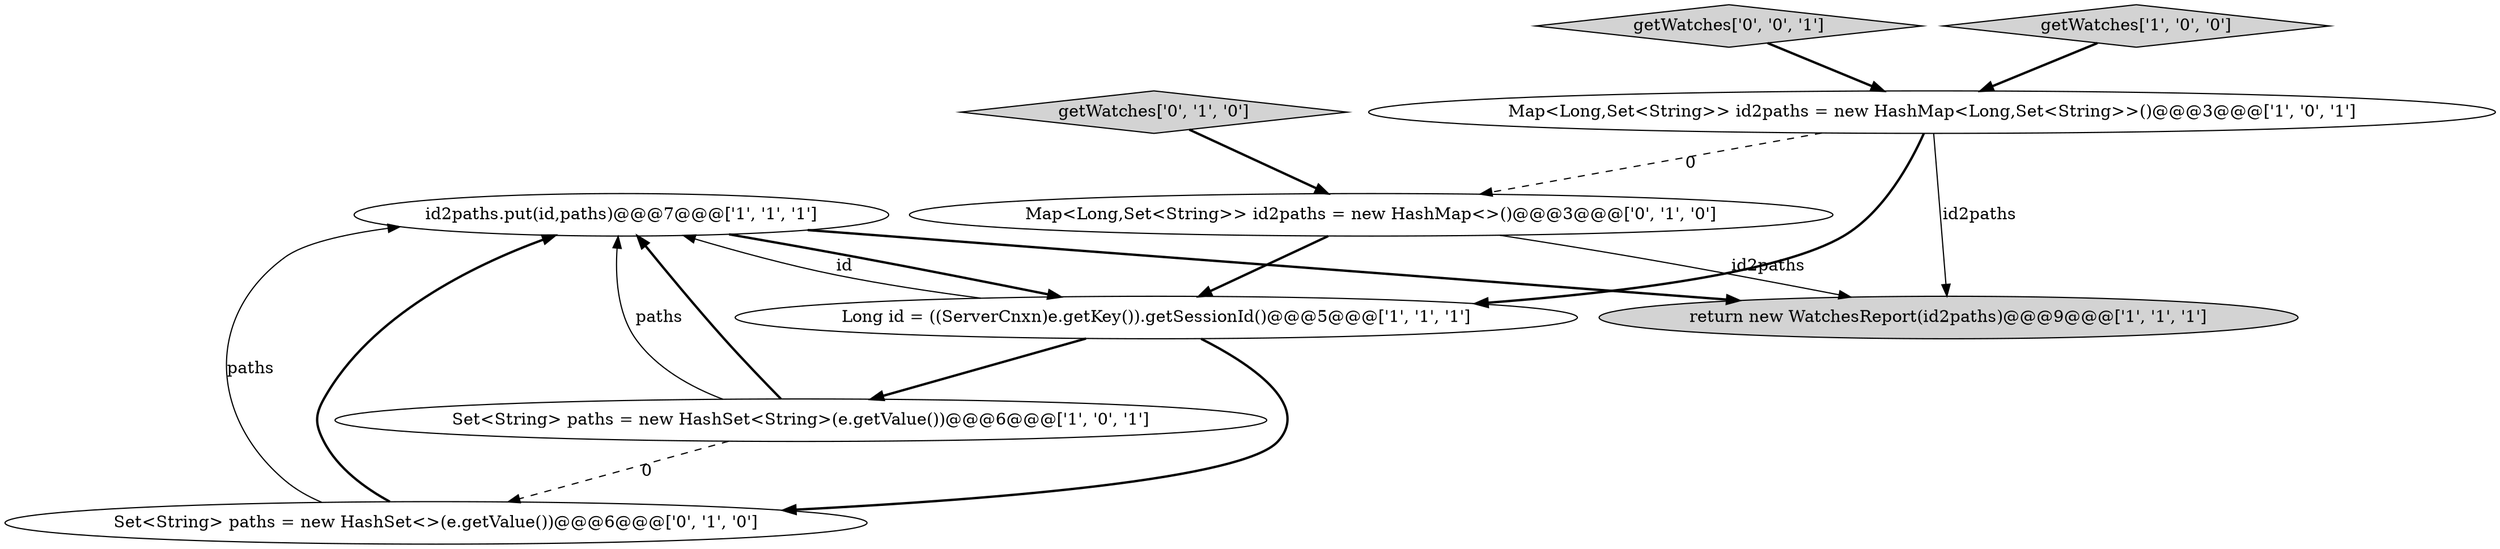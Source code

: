 digraph {
3 [style = filled, label = "id2paths.put(id,paths)@@@7@@@['1', '1', '1']", fillcolor = white, shape = ellipse image = "AAA0AAABBB1BBB"];
8 [style = filled, label = "getWatches['0', '1', '0']", fillcolor = lightgray, shape = diamond image = "AAA0AAABBB2BBB"];
9 [style = filled, label = "getWatches['0', '0', '1']", fillcolor = lightgray, shape = diamond image = "AAA0AAABBB3BBB"];
5 [style = filled, label = "Set<String> paths = new HashSet<String>(e.getValue())@@@6@@@['1', '0', '1']", fillcolor = white, shape = ellipse image = "AAA0AAABBB1BBB"];
2 [style = filled, label = "return new WatchesReport(id2paths)@@@9@@@['1', '1', '1']", fillcolor = lightgray, shape = ellipse image = "AAA0AAABBB1BBB"];
0 [style = filled, label = "getWatches['1', '0', '0']", fillcolor = lightgray, shape = diamond image = "AAA0AAABBB1BBB"];
7 [style = filled, label = "Set<String> paths = new HashSet<>(e.getValue())@@@6@@@['0', '1', '0']", fillcolor = white, shape = ellipse image = "AAA1AAABBB2BBB"];
4 [style = filled, label = "Long id = ((ServerCnxn)e.getKey()).getSessionId()@@@5@@@['1', '1', '1']", fillcolor = white, shape = ellipse image = "AAA0AAABBB1BBB"];
1 [style = filled, label = "Map<Long,Set<String>> id2paths = new HashMap<Long,Set<String>>()@@@3@@@['1', '0', '1']", fillcolor = white, shape = ellipse image = "AAA0AAABBB1BBB"];
6 [style = filled, label = "Map<Long,Set<String>> id2paths = new HashMap<>()@@@3@@@['0', '1', '0']", fillcolor = white, shape = ellipse image = "AAA1AAABBB2BBB"];
4->5 [style = bold, label=""];
0->1 [style = bold, label=""];
1->2 [style = solid, label="id2paths"];
5->7 [style = dashed, label="0"];
1->6 [style = dashed, label="0"];
5->3 [style = bold, label=""];
6->2 [style = solid, label="id2paths"];
5->3 [style = solid, label="paths"];
4->7 [style = bold, label=""];
8->6 [style = bold, label=""];
6->4 [style = bold, label=""];
9->1 [style = bold, label=""];
7->3 [style = solid, label="paths"];
3->4 [style = bold, label=""];
3->2 [style = bold, label=""];
4->3 [style = solid, label="id"];
1->4 [style = bold, label=""];
7->3 [style = bold, label=""];
}
